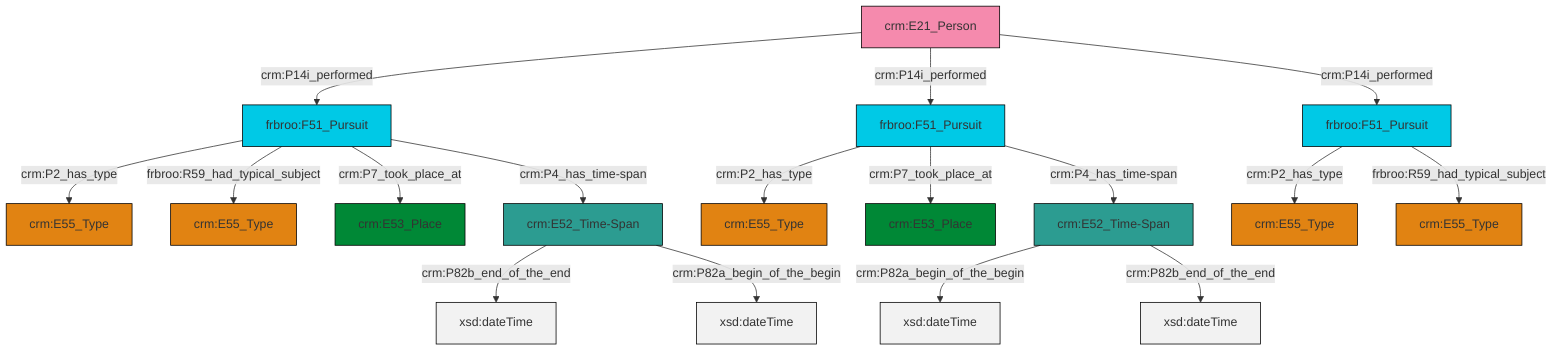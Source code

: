 graph TD
classDef Literal fill:#f2f2f2,stroke:#000000;
classDef CRM_Entity fill:#FFFFFF,stroke:#000000;
classDef Temporal_Entity fill:#00C9E6, stroke:#000000;
classDef Type fill:#E18312, stroke:#000000;
classDef Time-Span fill:#2C9C91, stroke:#000000;
classDef Appellation fill:#FFEB7F, stroke:#000000;
classDef Place fill:#008836, stroke:#000000;
classDef Persistent_Item fill:#B266B2, stroke:#000000;
classDef Conceptual_Object fill:#FFD700, stroke:#000000;
classDef Physical_Thing fill:#D2B48C, stroke:#000000;
classDef Actor fill:#f58aad, stroke:#000000;
classDef PC_Classes fill:#4ce600, stroke:#000000;
classDef Multi fill:#cccccc,stroke:#000000;

0["crm:E52_Time-Span"]:::Time-Span -->|crm:P82b_end_of_the_end| 1[xsd:dateTime]:::Literal
4["frbroo:F51_Pursuit"]:::Temporal_Entity -->|crm:P2_has_type| 5["crm:E55_Type"]:::Type
8["crm:E21_Person"]:::Actor -->|crm:P14i_performed| 4["frbroo:F51_Pursuit"]:::Temporal_Entity
13["frbroo:F51_Pursuit"]:::Temporal_Entity -->|crm:P2_has_type| 6["crm:E55_Type"]:::Type
4["frbroo:F51_Pursuit"]:::Temporal_Entity -->|frbroo:R59_had_typical_subject| 14["crm:E55_Type"]:::Type
0["crm:E52_Time-Span"]:::Time-Span -->|crm:P82a_begin_of_the_begin| 17[xsd:dateTime]:::Literal
8["crm:E21_Person"]:::Actor -->|crm:P14i_performed| 13["frbroo:F51_Pursuit"]:::Temporal_Entity
15["frbroo:F51_Pursuit"]:::Temporal_Entity -->|crm:P2_has_type| 2["crm:E55_Type"]:::Type
13["frbroo:F51_Pursuit"]:::Temporal_Entity -->|crm:P7_took_place_at| 22["crm:E53_Place"]:::Place
15["frbroo:F51_Pursuit"]:::Temporal_Entity -->|frbroo:R59_had_typical_subject| 11["crm:E55_Type"]:::Type
13["frbroo:F51_Pursuit"]:::Temporal_Entity -->|crm:P4_has_time-span| 23["crm:E52_Time-Span"]:::Time-Span
4["frbroo:F51_Pursuit"]:::Temporal_Entity -->|crm:P7_took_place_at| 20["crm:E53_Place"]:::Place
4["frbroo:F51_Pursuit"]:::Temporal_Entity -->|crm:P4_has_time-span| 0["crm:E52_Time-Span"]:::Time-Span
23["crm:E52_Time-Span"]:::Time-Span -->|crm:P82a_begin_of_the_begin| 31[xsd:dateTime]:::Literal
8["crm:E21_Person"]:::Actor -->|crm:P14i_performed| 15["frbroo:F51_Pursuit"]:::Temporal_Entity
23["crm:E52_Time-Span"]:::Time-Span -->|crm:P82b_end_of_the_end| 32[xsd:dateTime]:::Literal